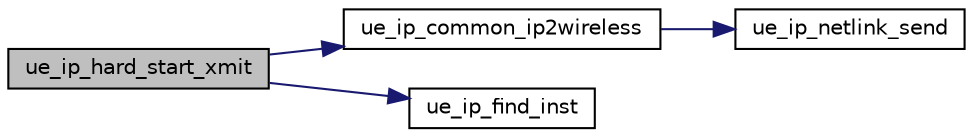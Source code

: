 digraph "ue_ip_hard_start_xmit"
{
 // LATEX_PDF_SIZE
  edge [fontname="Helvetica",fontsize="10",labelfontname="Helvetica",labelfontsize="10"];
  node [fontname="Helvetica",fontsize="10",shape=record];
  rankdir="LR";
  Node1 [label="ue_ip_hard_start_xmit",height=0.2,width=0.4,color="black", fillcolor="grey75", style="filled", fontcolor="black",tooltip=" "];
  Node1 -> Node2 [color="midnightblue",fontsize="10",style="solid",fontname="Helvetica"];
  Node2 [label="ue_ip_common_ip2wireless",height=0.2,width=0.4,color="black", fillcolor="white", style="filled",URL="$group__em.html#gabf783417d7f1f6b11aa3aeafcaddc478",tooltip=" "];
  Node2 -> Node3 [color="midnightblue",fontsize="10",style="solid",fontname="Helvetica"];
  Node3 [label="ue_ip_netlink_send",height=0.2,width=0.4,color="black", fillcolor="white", style="filled",URL="$UE__IP_2netlink_8c.html#ac0d77c67e8f0858284a61a32e5a1f4b2",tooltip=" "];
  Node1 -> Node4 [color="midnightblue",fontsize="10",style="solid",fontname="Helvetica"];
  Node4 [label="ue_ip_find_inst",height=0.2,width=0.4,color="black", fillcolor="white", style="filled",URL="$group__em.html#ga0d9c0b2f1edb3217c1299f33ab0b03f4",tooltip="This function determines the instance id for a particular device pointer."];
}
